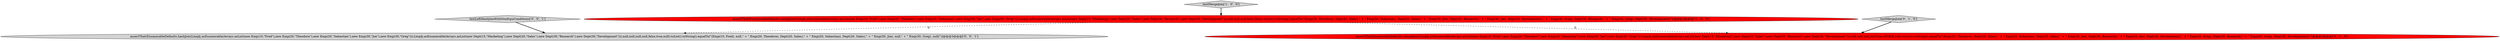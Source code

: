 digraph {
0 [style = filled, label = "testMergeJoin['1', '0', '0']", fillcolor = lightgray, shape = diamond image = "AAA0AAABBB1BBB"];
2 [style = filled, label = "testMergeJoin['0', '1', '0']", fillcolor = lightgray, shape = diamond image = "AAA0AAABBB2BBB"];
1 [style = filled, label = "assertThat(EnumerableDefaults.mergeJoin(Linq4j.asEnumerable(Arrays.asList(new Emp(10,\"Fred\"),new Emp(20,\"Theodore\"),new Emp(20,\"Sebastian\"),new Emp(30,\"Joe\"),new Emp(30,\"Greg\"))),Linq4j.asEnumerable(Arrays.asList(new Dept(15,\"Marketing\"),new Dept(20,\"Sales\"),new Dept(30,\"Research\"),new Dept(30,\"Development\"))),null,null,null,false,false).toList().toString(),equalTo(\"(Emp(20, Theodore), Dept(20, Sales),\" + \" Emp(20, Sebastian), Dept(20, Sales),\" + \" Emp(30, Joe), Dept(30, Research),\" + \" Emp(30, Joe), Dept(30, Development),\" + \" Emp(30, Greg), Dept(30, Research),\" + \" Emp(30, Greg), Dept(30, Development)(\"))@@@3@@@['1', '0', '0']", fillcolor = red, shape = ellipse image = "AAA1AAABBB1BBB"];
5 [style = filled, label = "assertThat(EnumerableDefaults.hashJoin(Linq4j.asEnumerable(Arrays.asList(new Emp(10,\"Fred\"),new Emp(20,\"Theodore\"),new Emp(20,\"Sebastian\"),new Emp(30,\"Joe\"),new Emp(30,\"Greg\"))),Linq4j.asEnumerable(Arrays.asList(new Dept(15,\"Marketing\"),new Dept(20,\"Sales\"),new Dept(30,\"Research\"),new Dept(30,\"Development\"))),null,null,null,null,false,true,null).toList().toString(),equalTo(\"(Emp(10, Fred), null,\" + \" Emp(20, Theodore), Dept(20, Sales),\" + \" Emp(20, Sebastian), Dept(20, Sales),\" + \" Emp(30, Joe), null,\" + \" Emp(30, Greg), null(\"))@@@3@@@['0', '0', '1']", fillcolor = lightgray, shape = ellipse image = "AAA0AAABBB3BBB"];
4 [style = filled, label = "testLeftHashJoinWithNonEquiConditions['0', '0', '1']", fillcolor = lightgray, shape = diamond image = "AAA0AAABBB3BBB"];
3 [style = filled, label = "assertThat(EnumerableDefaults.mergeJoin(Linq4j.asEnumerable(Arrays.asList(new Emp(10,\"Fred\"),new Emp(20,\"Theodore\"),new Emp(20,\"Sebastian\"),new Emp(30,\"Joe\"),new Emp(30,\"Greg\"))),Linq4j.asEnumerable(Arrays.asList(new Dept(15,\"Marketing\"),new Dept(20,\"Sales\"),new Dept(30,\"Research\"),new Dept(30,\"Development\"))),null,null,null,JoinType.INNER,null).toList().toString(),equalTo(\"(Emp(20, Theodore), Dept(20, Sales),\" + \" Emp(20, Sebastian), Dept(20, Sales),\" + \" Emp(30, Joe), Dept(30, Research),\" + \" Emp(30, Joe), Dept(30, Development),\" + \" Emp(30, Greg), Dept(30, Research),\" + \" Emp(30, Greg), Dept(30, Development)(\"))@@@3@@@['0', '1', '0']", fillcolor = red, shape = ellipse image = "AAA1AAABBB2BBB"];
1->5 [style = dashed, label="0"];
1->3 [style = dashed, label="0"];
4->5 [style = bold, label=""];
0->1 [style = bold, label=""];
2->3 [style = bold, label=""];
}
